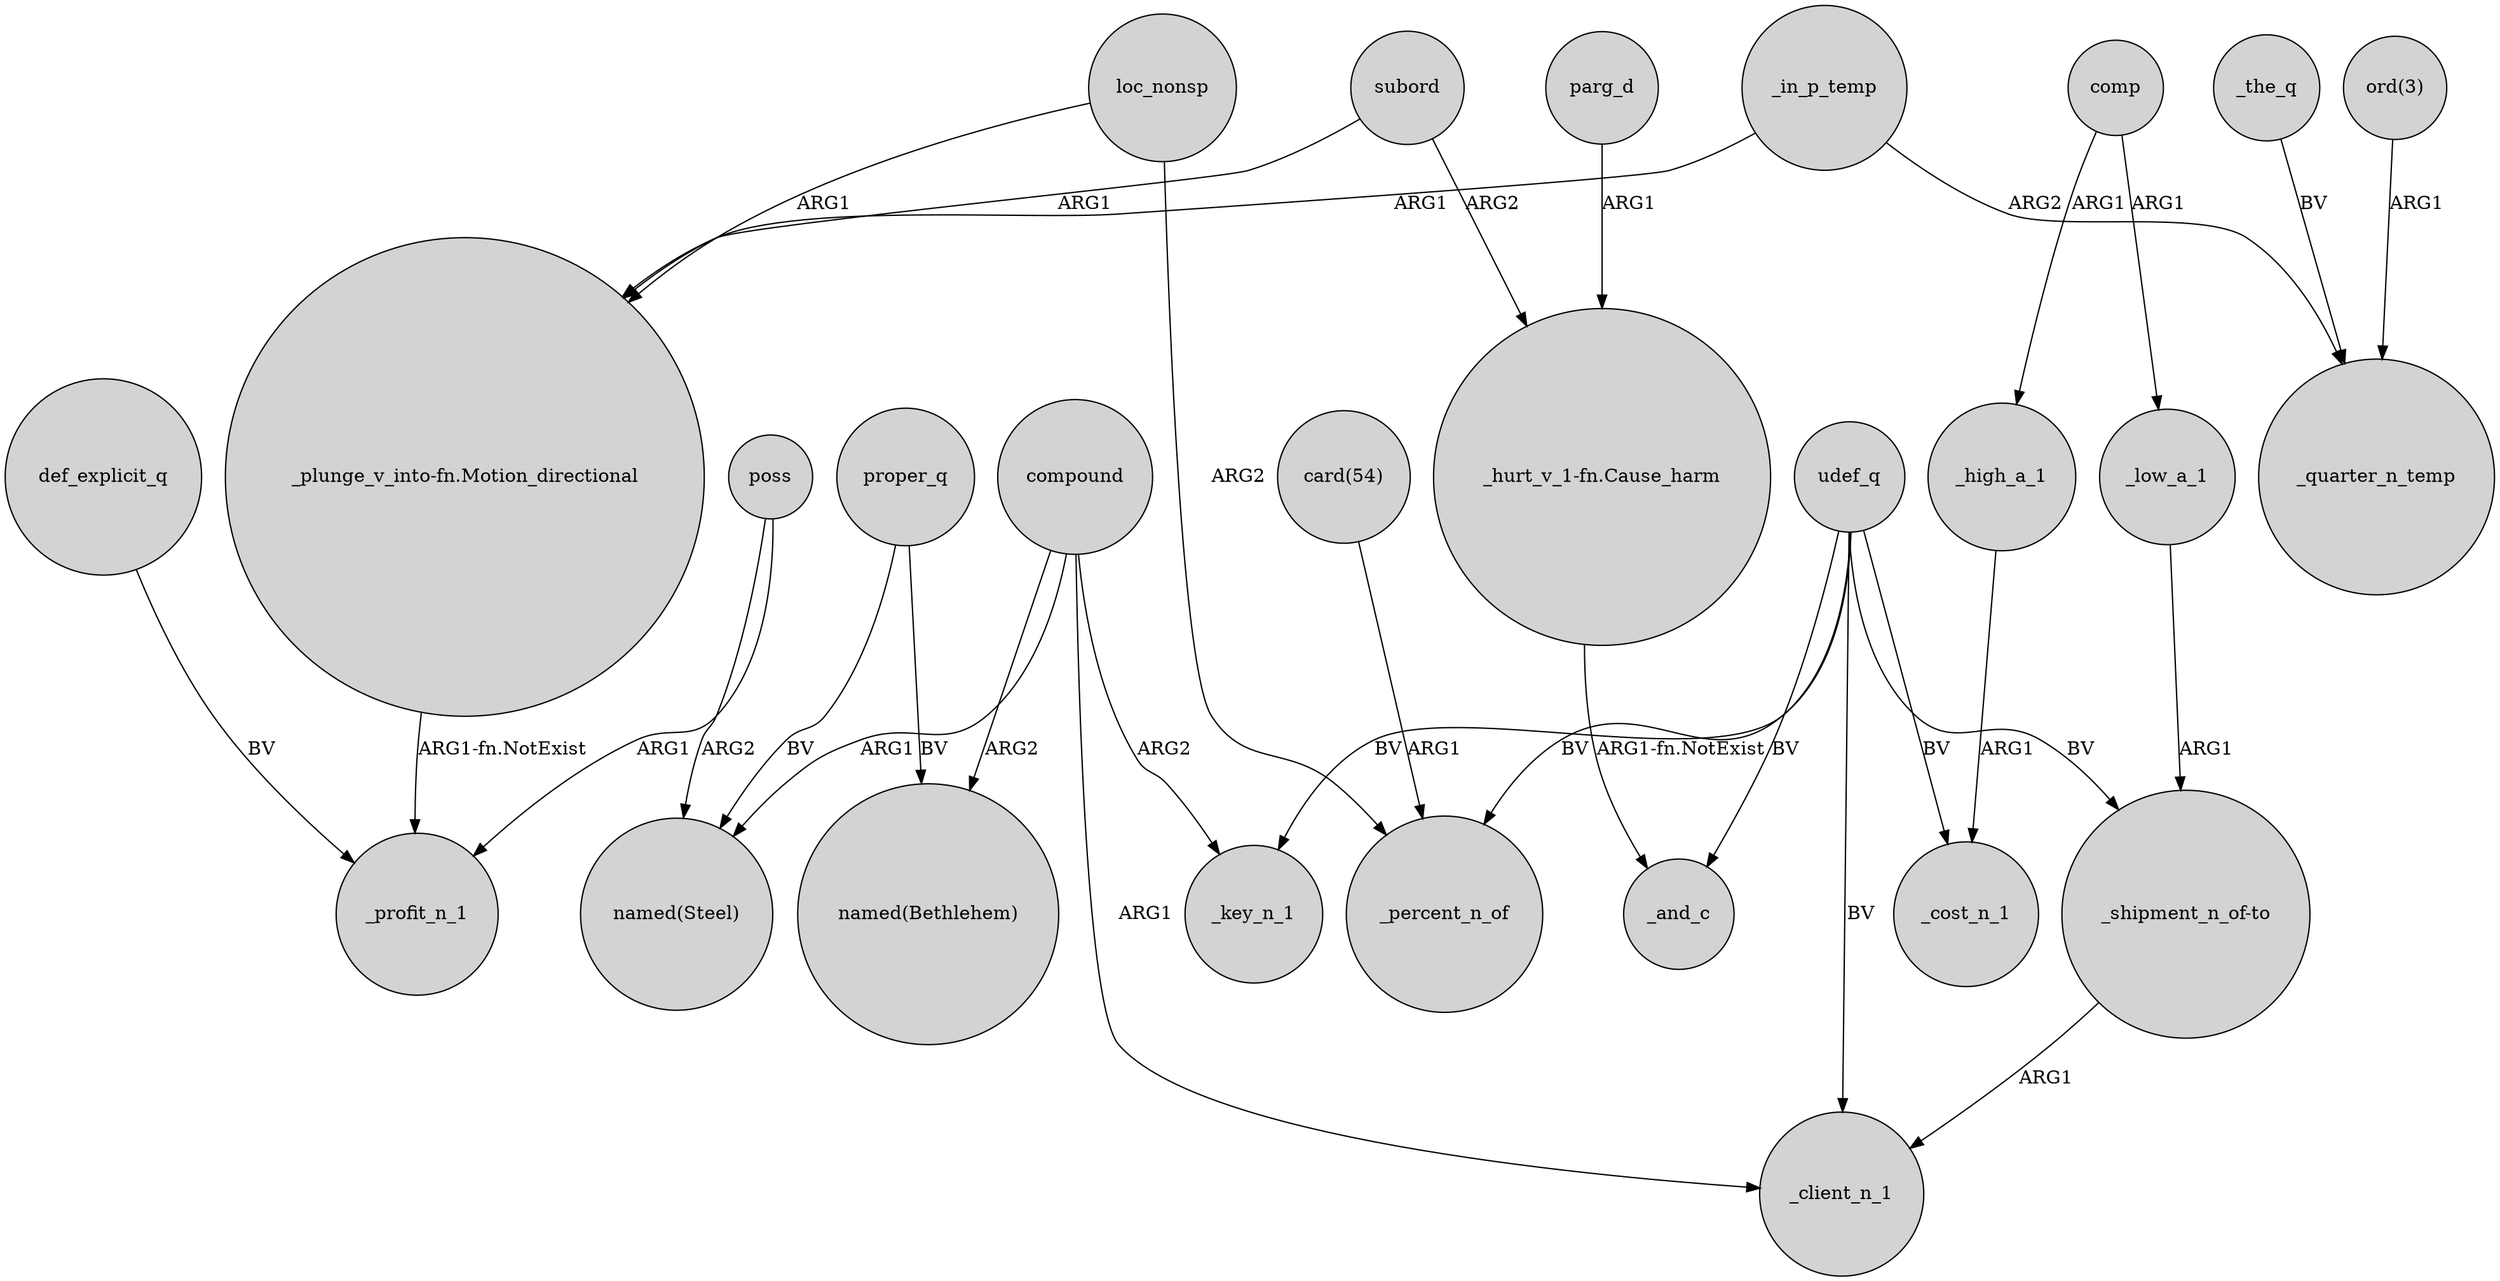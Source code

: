 digraph {
	node [shape=circle style=filled]
	loc_nonsp -> "_plunge_v_into-fn.Motion_directional" [label=ARG1]
	compound -> _key_n_1 [label=ARG2]
	def_explicit_q -> _profit_n_1 [label=BV]
	poss -> "named(Steel)" [label=ARG2]
	compound -> "named(Steel)" [label=ARG1]
	udef_q -> _key_n_1 [label=BV]
	compound -> _client_n_1 [label=ARG1]
	_high_a_1 -> _cost_n_1 [label=ARG1]
	parg_d -> "_hurt_v_1-fn.Cause_harm" [label=ARG1]
	_the_q -> _quarter_n_temp [label=BV]
	compound -> "named(Bethlehem)" [label=ARG2]
	comp -> _high_a_1 [label=ARG1]
	udef_q -> _cost_n_1 [label=BV]
	"_hurt_v_1-fn.Cause_harm" -> _and_c [label="ARG1-fn.NotExist"]
	_in_p_temp -> _quarter_n_temp [label=ARG2]
	"_shipment_n_of-to" -> _client_n_1 [label=ARG1]
	subord -> "_hurt_v_1-fn.Cause_harm" [label=ARG2]
	"ord(3)" -> _quarter_n_temp [label=ARG1]
	proper_q -> "named(Bethlehem)" [label=BV]
	"_plunge_v_into-fn.Motion_directional" -> _profit_n_1 [label="ARG1-fn.NotExist"]
	loc_nonsp -> _percent_n_of [label=ARG2]
	_low_a_1 -> "_shipment_n_of-to" [label=ARG1]
	udef_q -> _client_n_1 [label=BV]
	_in_p_temp -> "_plunge_v_into-fn.Motion_directional" [label=ARG1]
	proper_q -> "named(Steel)" [label=BV]
	poss -> _profit_n_1 [label=ARG1]
	subord -> "_plunge_v_into-fn.Motion_directional" [label=ARG1]
	udef_q -> _percent_n_of [label=BV]
	udef_q -> _and_c [label=BV]
	"card(54)" -> _percent_n_of [label=ARG1]
	comp -> _low_a_1 [label=ARG1]
	udef_q -> "_shipment_n_of-to" [label=BV]
}
